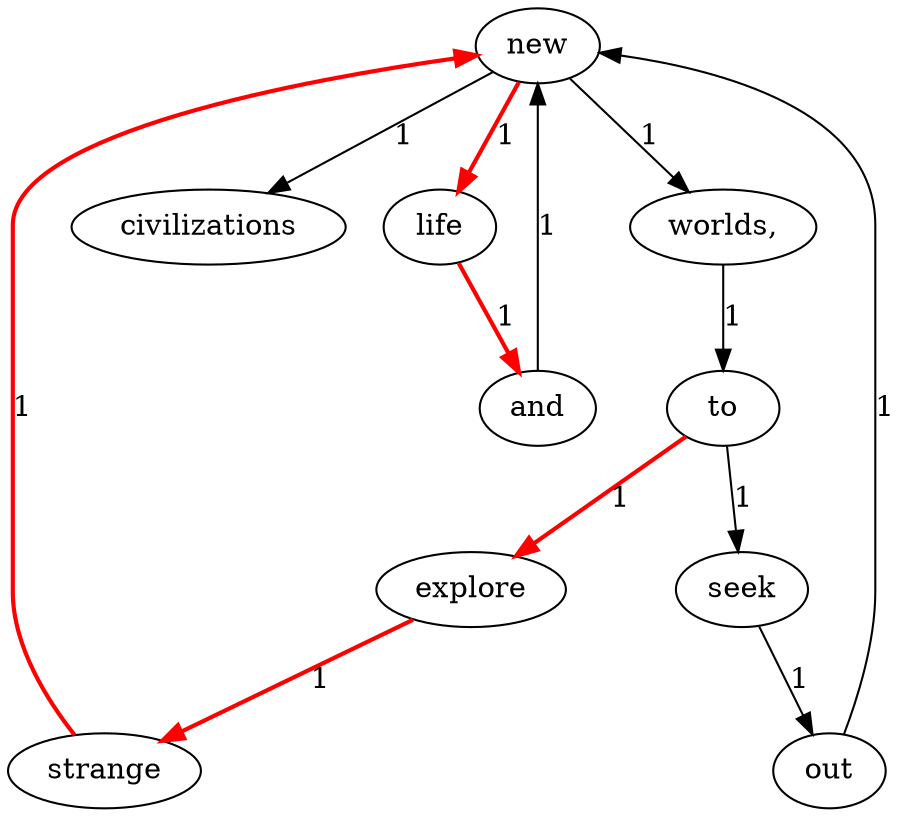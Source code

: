 digraph G {
  "new" -> "worlds," [label="1", weight=1];
  "new" -> "civilizations" [label="1", weight=1];
  "new" -> "life" [label="1", color="red", penwidth=2.0];
  "worlds," -> "to" [label="1", weight=1];
  "explore" -> "strange" [label="1", color="red", penwidth=2.0];
  "and" -> "new" [label="1", weight=1];
  "to" -> "explore" [label="1", color="red", penwidth=2.0];
  "to" -> "seek" [label="1", weight=1];
  "seek" -> "out" [label="1", weight=1];
  "strange" -> "new" [label="1", color="red", penwidth=2.0];
  "life" -> "and" [label="1", color="red", penwidth=2.0];
  "out" -> "new" [label="1", weight=1];
}
